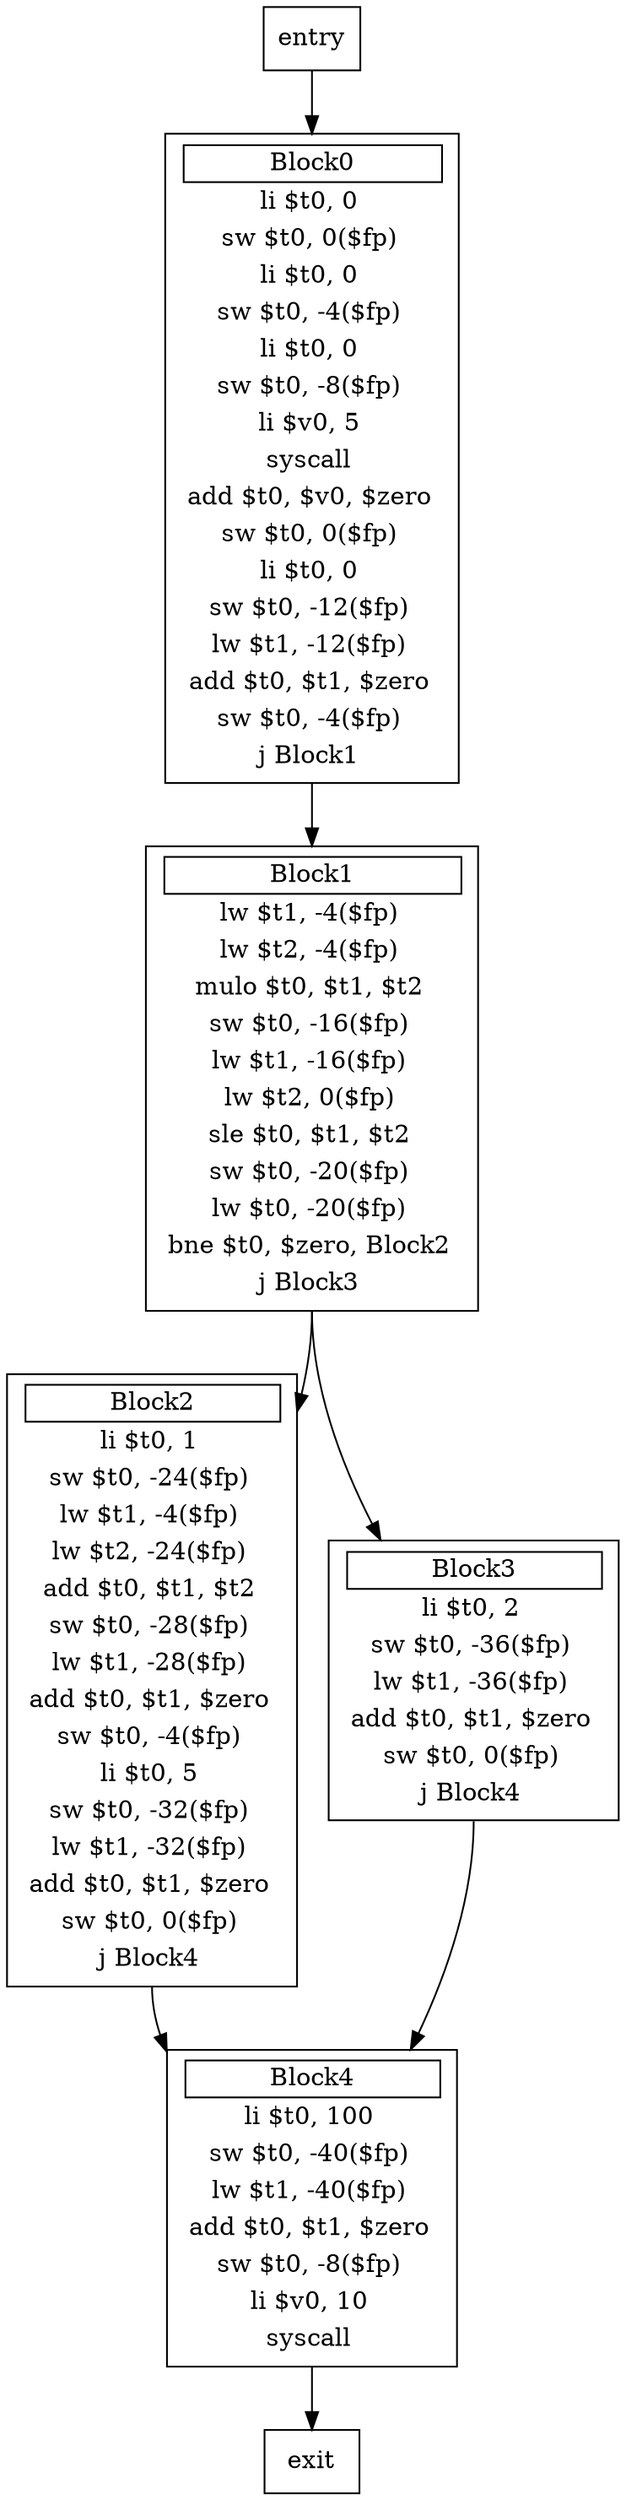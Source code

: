 digraph tl16ControlFlow {
   node [shape = box];
   edge [tailport = s];
   color="/x11/white"
   entry
   Block0 [label=<<TABLE ALIGN="LEFT" border="0">    <TR><TD border="1" colspan="3">Block0</TD></TR>
   <TR><TD>li $t0, 0</TD></TR>
   <TR><TD>sw $t0, 0($fp)</TD></TR>
   <TR><TD>li $t0, 0</TD></TR>
   <TR><TD>sw $t0, -4($fp)</TD></TR>
   <TR><TD>li $t0, 0</TD></TR>
   <TR><TD>sw $t0, -8($fp)</TD></TR>
   <TR><TD>li $v0, 5</TD></TR>
   <TR><TD>syscall</TD></TR>
   <TR><TD>add $t0, $v0, $zero</TD></TR>
   <TR><TD>sw $t0, 0($fp)</TD></TR>
   <TR><TD>li $t0, 0</TD></TR>
   <TR><TD>sw $t0, -12($fp)</TD></TR>
   <TR><TD>lw $t1, -12($fp)</TD></TR>
   <TR><TD>add $t0, $t1, $zero</TD></TR>
   <TR><TD>sw $t0, -4($fp)</TD></TR>
   <TR><TD>j Block1</TD></TR>
   </TABLE> >, ];

   entry -> Block0
   Block0 -> Block1
   Block1 [label=<<TABLE ALIGN="LEFT" border="0">    <TR><TD border="1" colspan="3">Block1</TD></TR>
   <TR><TD>lw $t1, -4($fp)</TD></TR>
   <TR><TD>lw $t2, -4($fp)</TD></TR>
   <TR><TD>mulo $t0, $t1, $t2</TD></TR>
   <TR><TD>sw $t0, -16($fp)</TD></TR>
   <TR><TD>lw $t1, -16($fp)</TD></TR>
   <TR><TD>lw $t2, 0($fp)</TD></TR>
   <TR><TD>sle $t0, $t1, $t2</TD></TR>
   <TR><TD>sw $t0, -20($fp)</TD></TR>
   <TR><TD>lw $t0, -20($fp)</TD></TR>
   <TR><TD>bne $t0, $zero, Block2</TD></TR>
   <TR><TD>j Block3</TD></TR>
   </TABLE> >, ];

   Block1 -> Block2
   Block2 [label=<<TABLE ALIGN="LEFT" border="0">    <TR><TD border="1" colspan="3">Block2</TD></TR>
   <TR><TD>li $t0, 1</TD></TR>
   <TR><TD>sw $t0, -24($fp)</TD></TR>
   <TR><TD>lw $t1, -4($fp)</TD></TR>
   <TR><TD>lw $t2, -24($fp)</TD></TR>
   <TR><TD>add $t0, $t1, $t2</TD></TR>
   <TR><TD>sw $t0, -28($fp)</TD></TR>
   <TR><TD>lw $t1, -28($fp)</TD></TR>
   <TR><TD>add $t0, $t1, $zero</TD></TR>
   <TR><TD>sw $t0, -4($fp)</TD></TR>
   <TR><TD>li $t0, 5</TD></TR>
   <TR><TD>sw $t0, -32($fp)</TD></TR>
   <TR><TD>lw $t1, -32($fp)</TD></TR>
   <TR><TD>add $t0, $t1, $zero</TD></TR>
   <TR><TD>sw $t0, 0($fp)</TD></TR>
   <TR><TD>j Block4</TD></TR>
   </TABLE> >, ];

   Block2 -> Block4
   Block4 [label=<<TABLE ALIGN="LEFT" border="0">    <TR><TD border="1" colspan="3">Block4</TD></TR>
   <TR><TD>li $t0, 100</TD></TR>
   <TR><TD>sw $t0, -40($fp)</TD></TR>
   <TR><TD>lw $t1, -40($fp)</TD></TR>
   <TR><TD>add $t0, $t1, $zero</TD></TR>
   <TR><TD>sw $t0, -8($fp)</TD></TR>
   <TR><TD>li $v0, 10</TD></TR>
   <TR><TD>syscall</TD></TR>
   </TABLE> >, ];

   exit
   Block4 -> exit
   Block1 -> Block3
   Block3 [label=<<TABLE ALIGN="LEFT" border="0">    <TR><TD border="1" colspan="3">Block3</TD></TR>
   <TR><TD>li $t0, 2</TD></TR>
   <TR><TD>sw $t0, -36($fp)</TD></TR>
   <TR><TD>lw $t1, -36($fp)</TD></TR>
   <TR><TD>add $t0, $t1, $zero</TD></TR>
   <TR><TD>sw $t0, 0($fp)</TD></TR>
   <TR><TD>j Block4</TD></TR>
   </TABLE> >, ];

   Block3 -> Block4
}